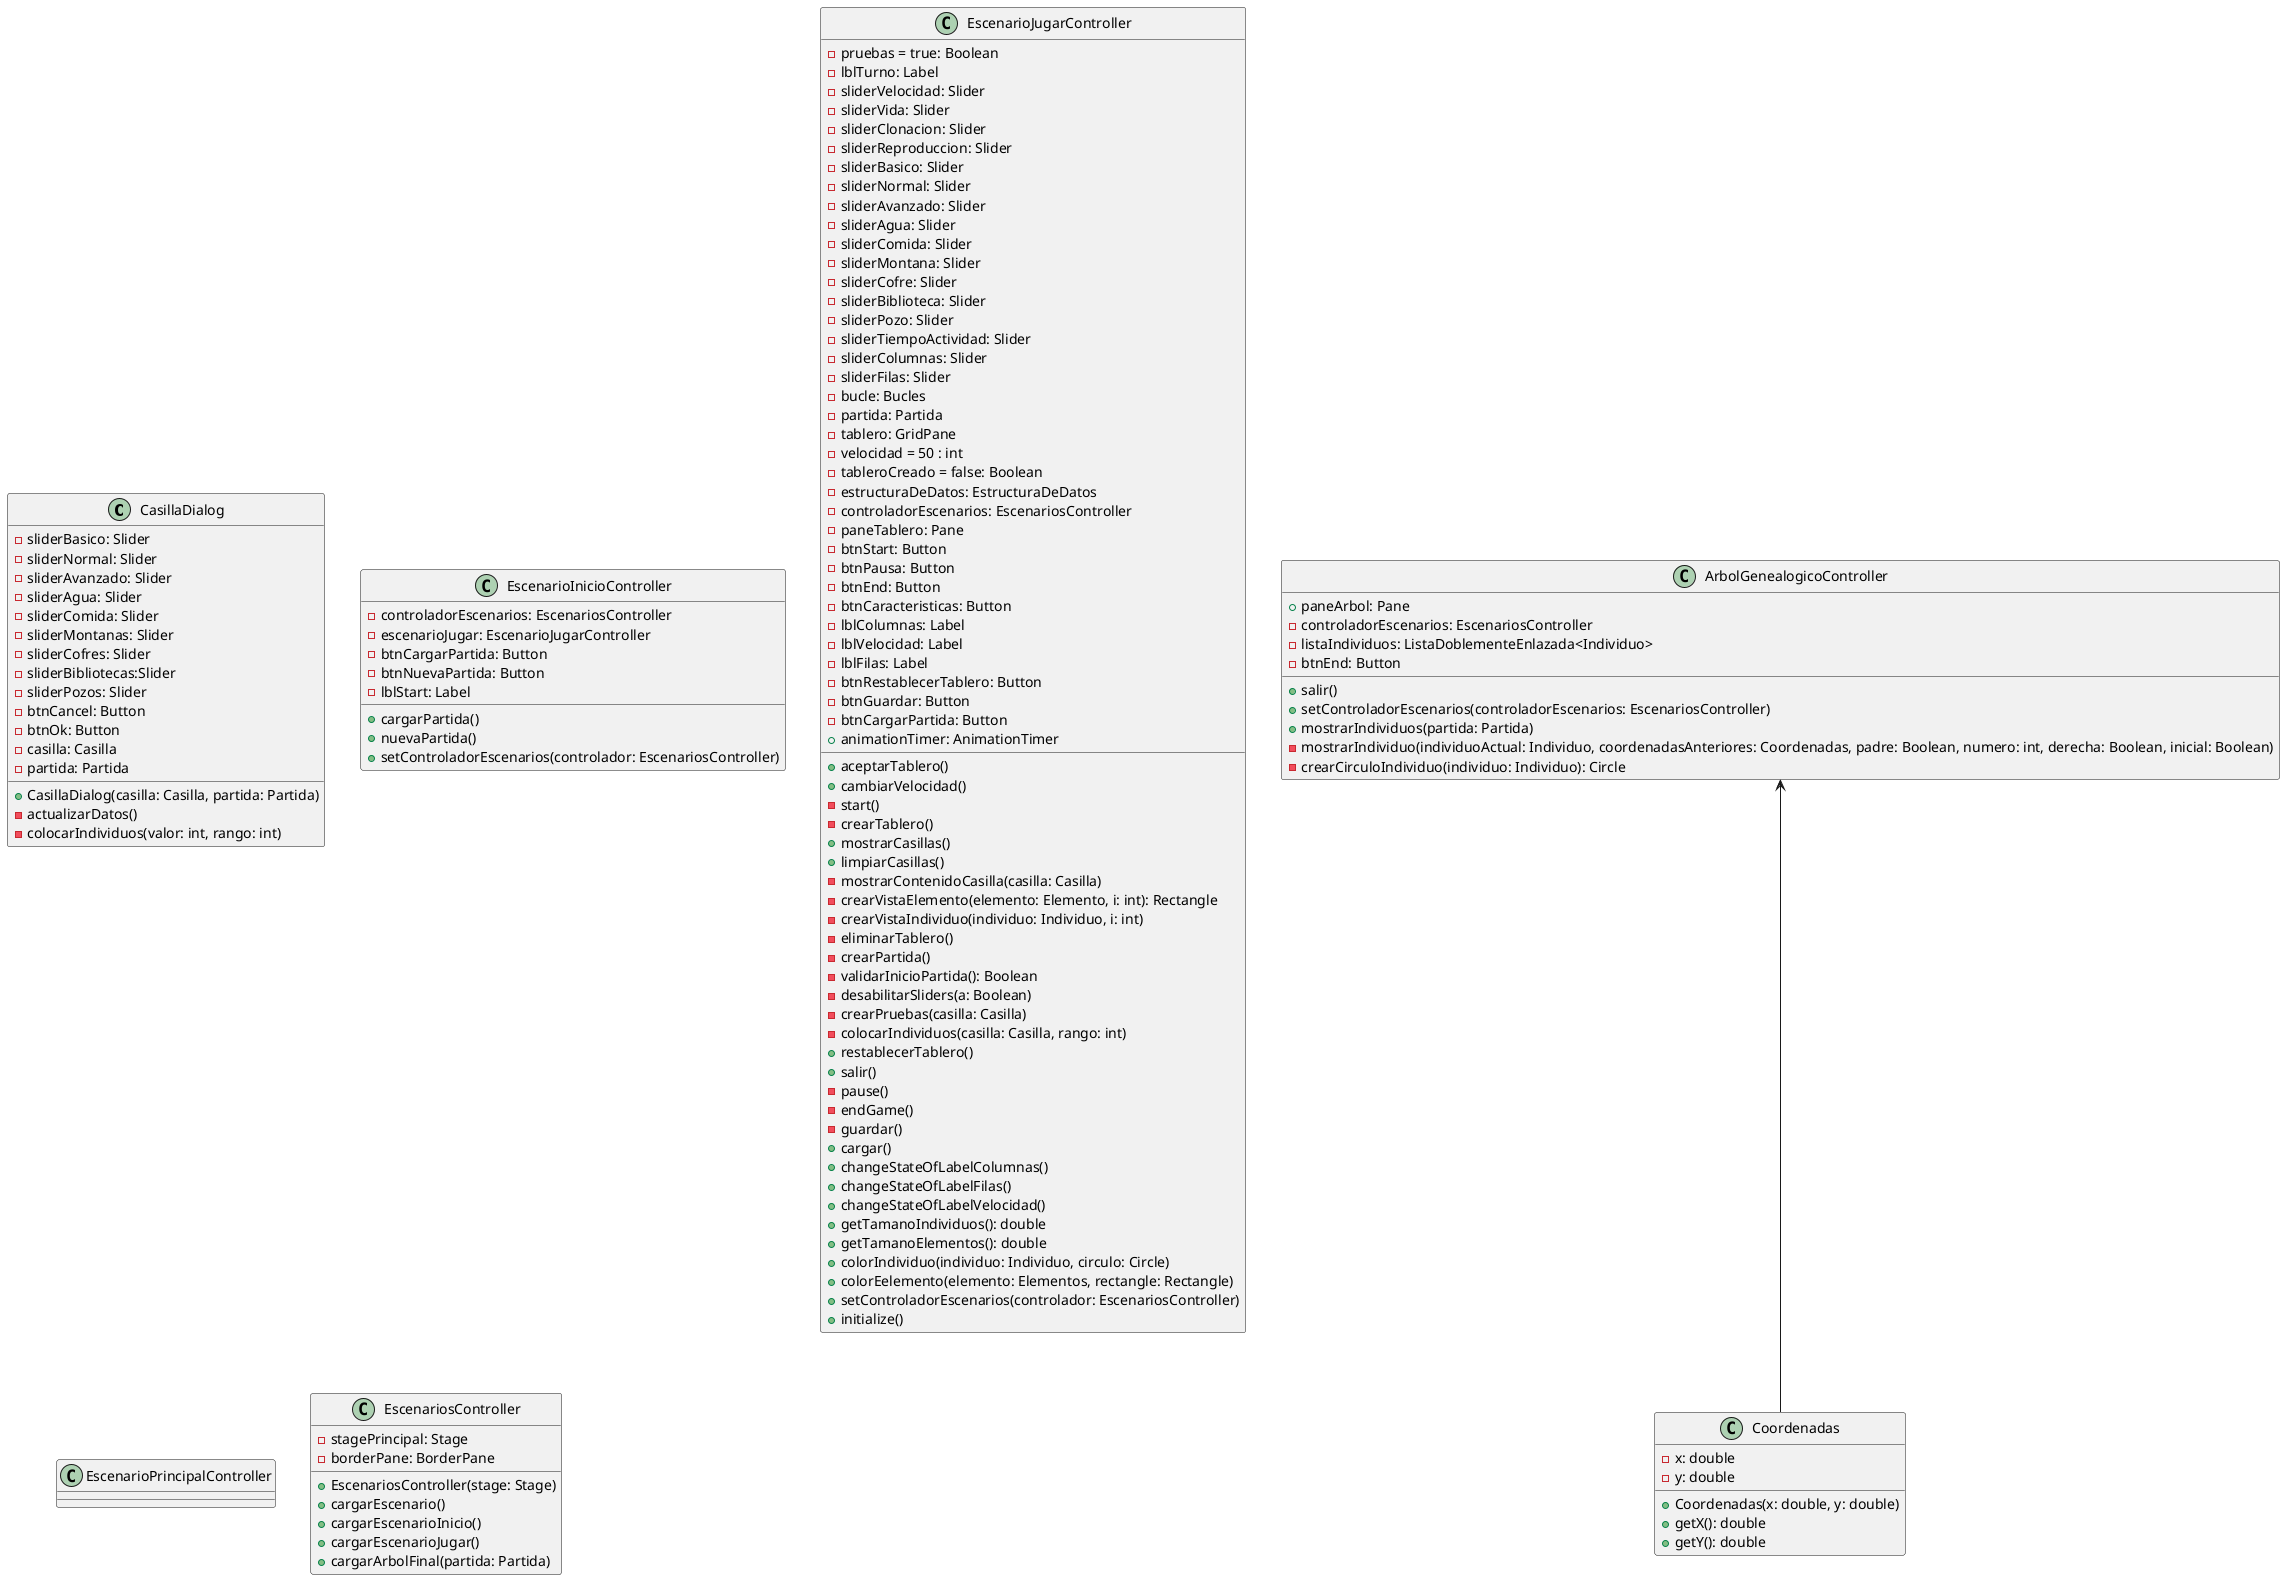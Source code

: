 @startuml
'https://plantuml.com/class-diagram

class CasillaDialog
class ArbolGenealogicoController
class EscenarioInicioController
class EscenarioJugarController
class EscenarioPrincipalController
class EscenariosController

class CasillaDialog{
-sliderBasico: Slider
-sliderNormal: Slider
-sliderAvanzado: Slider
-sliderAgua: Slider
-sliderComida: Slider
-sliderMontanas: Slider
-sliderCofres: Slider
-sliderBibliotecas:Slider
-sliderPozos: Slider
-btnCancel: Button
-btnOk: Button
-casilla: Casilla
-partida: Partida
+CasillaDialog(casilla: Casilla, partida: Partida)
-actualizarDatos()
-colocarIndividuos(valor: int, rango: int)
}

class ArbolGenealogicoController{
+paneArbol: Pane
-controladorEscenarios: EscenariosController
-listaIndividuos: ListaDoblementeEnlazada<Individuo>
-btnEnd: Button
+salir()
+setControladorEscenarios(controladorEscenarios: EscenariosController)
+mostrarIndividuos(partida: Partida)
-mostrarIndividuo(individuoActual: Individuo, coordenadasAnteriores: Coordenadas, padre: Boolean, numero: int, derecha: Boolean, inicial: Boolean)
-crearCirculoIndividuo(individuo: Individuo): Circle
}

ArbolGenealogicoController <-- Coordenadas

class Coordenadas{
-x: double
-y: double
+Coordenadas(x: double, y: double)
+getX(): double
+getY(): double
}


class EscenarioInicioController{
-controladorEscenarios: EscenariosController
-escenarioJugar: EscenarioJugarController
-btnCargarPartida: Button
-btnNuevaPartida: Button
-lblStart: Label
+cargarPartida()
+nuevaPartida()
+setControladorEscenarios(controlador: EscenariosController)
}

class EscenarioJugarController{
-pruebas = true: Boolean
-lblTurno: Label
-sliderVelocidad: Slider
-sliderVida: Slider
-sliderClonacion: Slider
-sliderReproduccion: Slider
-sliderBasico: Slider
-sliderNormal: Slider
-sliderAvanzado: Slider
-sliderAgua: Slider
-sliderComida: Slider
-sliderMontana: Slider
-sliderCofre: Slider
-sliderBiblioteca: Slider
-sliderPozo: Slider
-sliderTiempoActividad: Slider
-sliderColumnas: Slider
-sliderFilas: Slider
-bucle: Bucles
-partida: Partida
-tablero: GridPane
-velocidad = 50 : int
-tableroCreado = false: Boolean
-estructuraDeDatos: EstructuraDeDatos
-controladorEscenarios: EscenariosController
-paneTablero: Pane
-btnStart: Button
-btnPausa: Button
-btnEnd: Button
-btnCaracteristicas: Button
-lblColumnas: Label
-lblVelocidad: Label
-lblFilas: Label
-btnRestablecerTablero: Button
-btnGuardar: Button
-btnCargarPartida: Button
+animationTimer: AnimationTimer
+aceptarTablero()
+cambiarVelocidad()
-start()
-crearTablero()
+mostrarCasillas()
+limpiarCasillas()
-mostrarContenidoCasilla(casilla: Casilla)
-crearVistaElemento(elemento: Elemento, i: int): Rectangle
-crearVistaIndividuo(individuo: Individuo, i: int)
-eliminarTablero()
-crearPartida()
-validarInicioPartida(): Boolean
-desabilitarSliders(a: Boolean)
-crearPruebas(casilla: Casilla)
-colocarIndividuos(casilla: Casilla, rango: int)
+restablecerTablero()
+salir()
-pause()
-endGame()
-guardar()
+cargar()
+changeStateOfLabelColumnas()
+changeStateOfLabelFilas()
+changeStateOfLabelVelocidad()
+getTamanoIndividuos(): double
+getTamanoElementos(): double
+colorIndividuo(individuo: Individuo, circulo: Circle)
+colorEelemento(elemento: Elementos, rectangle: Rectangle)
+setControladorEscenarios(controlador: EscenariosController)
+initialize()
}

class EscenarioPrincipalController{
}

class EscenariosController{
-stagePrincipal: Stage
-borderPane: BorderPane
+EscenariosController(stage: Stage)
+cargarEscenario()
+cargarEscenarioInicio()
+cargarEscenarioJugar()
+cargarArbolFinal(partida: Partida)
}
@enduml